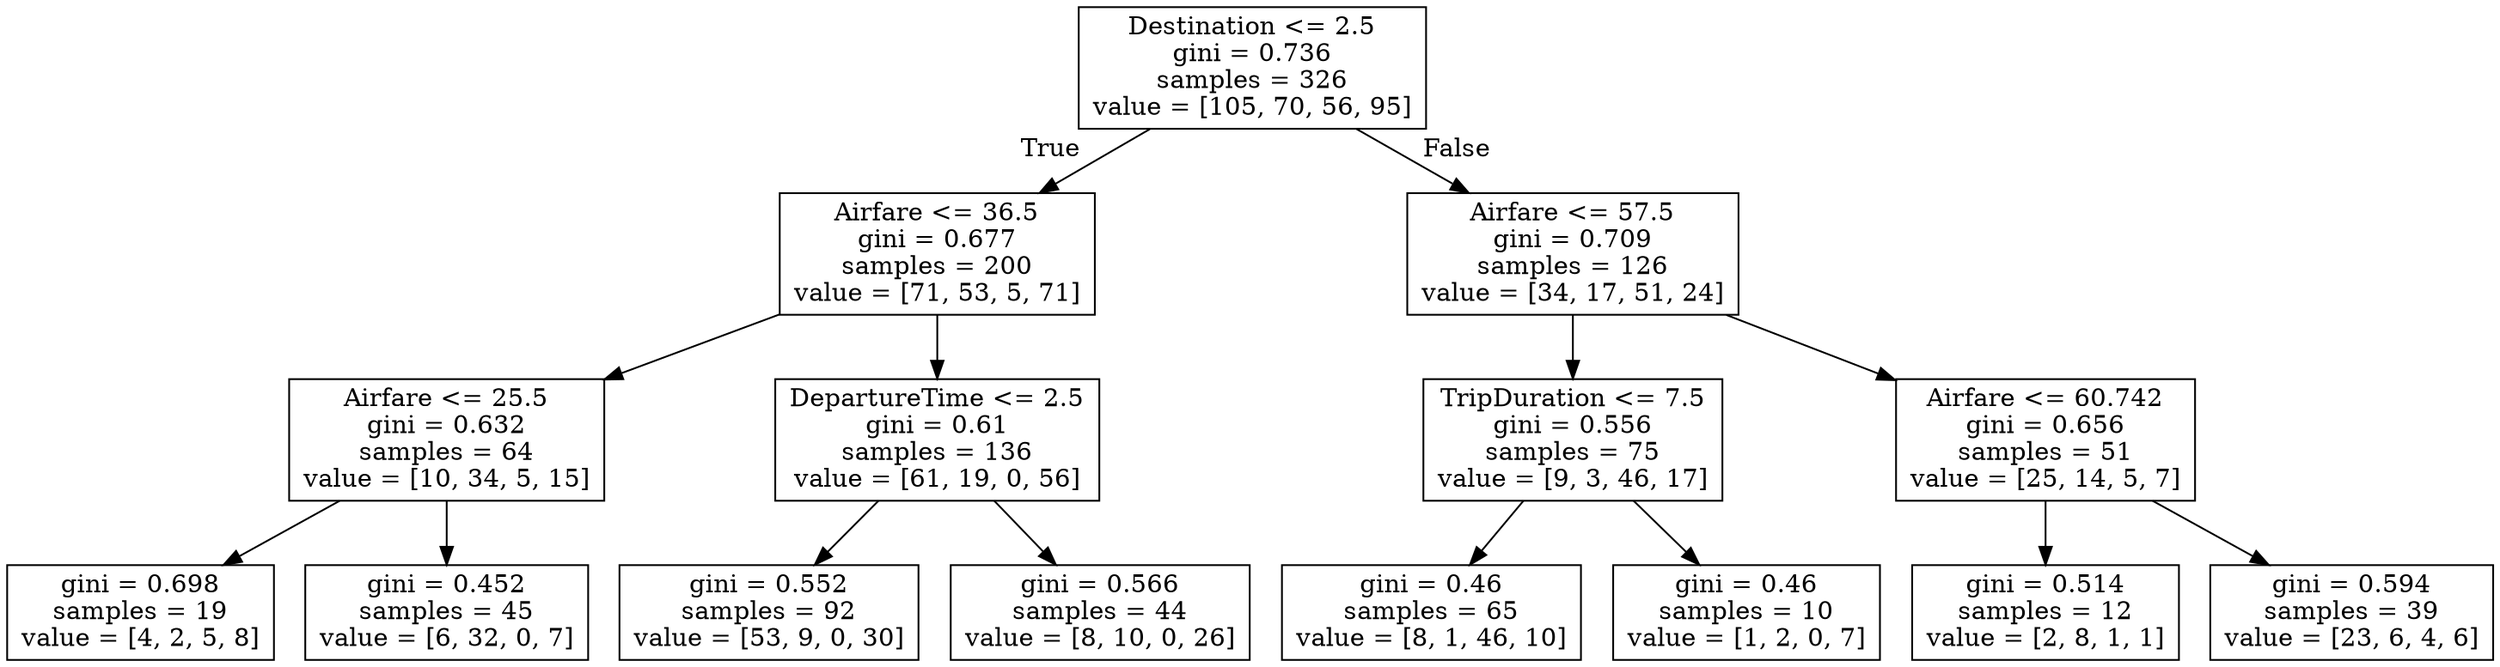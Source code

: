 digraph Tree {
node [shape=box] ;
0 [label="Destination <= 2.5\ngini = 0.736\nsamples = 326\nvalue = [105, 70, 56, 95]"] ;
1 [label="Airfare <= 36.5\ngini = 0.677\nsamples = 200\nvalue = [71, 53, 5, 71]"] ;
0 -> 1 [labeldistance=2.5, labelangle=45, headlabel="True"] ;
2 [label="Airfare <= 25.5\ngini = 0.632\nsamples = 64\nvalue = [10, 34, 5, 15]"] ;
1 -> 2 ;
3 [label="gini = 0.698\nsamples = 19\nvalue = [4, 2, 5, 8]"] ;
2 -> 3 ;
4 [label="gini = 0.452\nsamples = 45\nvalue = [6, 32, 0, 7]"] ;
2 -> 4 ;
5 [label="DepartureTime <= 2.5\ngini = 0.61\nsamples = 136\nvalue = [61, 19, 0, 56]"] ;
1 -> 5 ;
6 [label="gini = 0.552\nsamples = 92\nvalue = [53, 9, 0, 30]"] ;
5 -> 6 ;
7 [label="gini = 0.566\nsamples = 44\nvalue = [8, 10, 0, 26]"] ;
5 -> 7 ;
8 [label="Airfare <= 57.5\ngini = 0.709\nsamples = 126\nvalue = [34, 17, 51, 24]"] ;
0 -> 8 [labeldistance=2.5, labelangle=-45, headlabel="False"] ;
9 [label="TripDuration <= 7.5\ngini = 0.556\nsamples = 75\nvalue = [9, 3, 46, 17]"] ;
8 -> 9 ;
10 [label="gini = 0.46\nsamples = 65\nvalue = [8, 1, 46, 10]"] ;
9 -> 10 ;
11 [label="gini = 0.46\nsamples = 10\nvalue = [1, 2, 0, 7]"] ;
9 -> 11 ;
12 [label="Airfare <= 60.742\ngini = 0.656\nsamples = 51\nvalue = [25, 14, 5, 7]"] ;
8 -> 12 ;
13 [label="gini = 0.514\nsamples = 12\nvalue = [2, 8, 1, 1]"] ;
12 -> 13 ;
14 [label="gini = 0.594\nsamples = 39\nvalue = [23, 6, 4, 6]"] ;
12 -> 14 ;
}